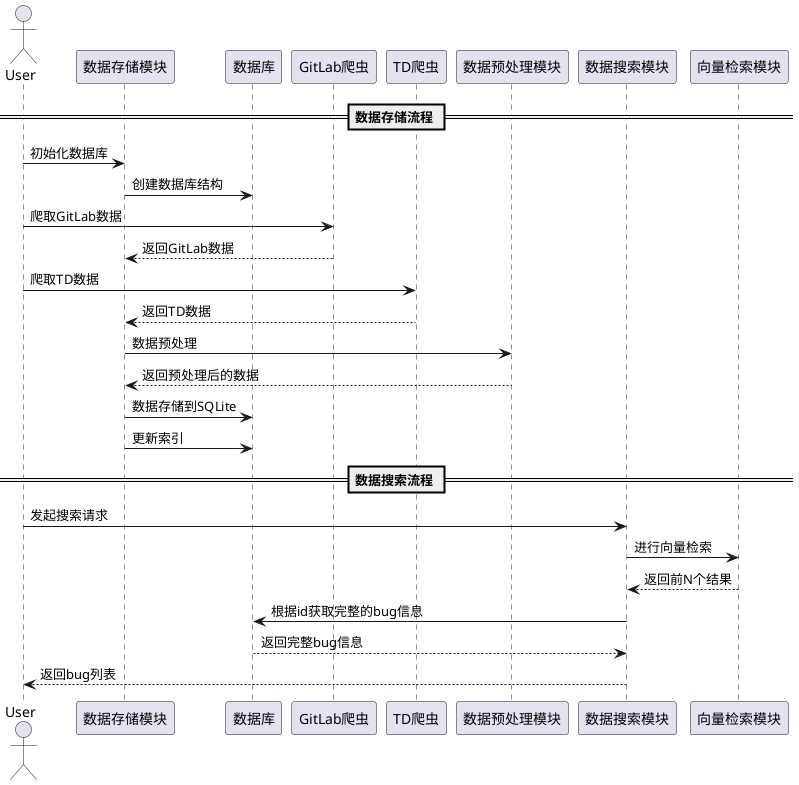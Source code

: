 @startuml
actor User
participant "数据存储模块" as DataStorage
participant "数据库" as Database
participant "GitLab爬虫" as GitLabCrawler
participant "TD爬虫" as TDCrawler
participant "数据预处理模块" as Preprocessor
participant "数据搜索模块" as SearchEngine
participant "向量检索模块" as VectorSearch

== 数据存储流程 ==
User -> DataStorage: 初始化数据库
DataStorage -> Database: 创建数据库结构

User -> GitLabCrawler: 爬取GitLab数据
GitLabCrawler --> DataStorage: 返回GitLab数据

User -> TDCrawler: 爬取TD数据
TDCrawler --> DataStorage: 返回TD数据

DataStorage -> Preprocessor: 数据预处理
Preprocessor --> DataStorage: 返回预处理后的数据

DataStorage -> Database: 数据存储到SQLite
DataStorage -> Database: 更新索引

== 数据搜索流程 ==
User -> SearchEngine: 发起搜索请求
SearchEngine -> VectorSearch: 进行向量检索
VectorSearch --> SearchEngine: 返回前N个结果

SearchEngine -> Database: 根据id获取完整的bug信息
Database --> SearchEngine: 返回完整bug信息

SearchEngine --> User: 返回bug列表
@enduml